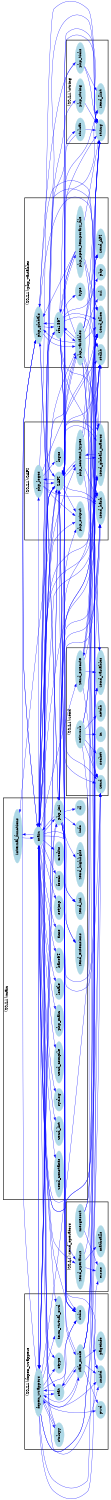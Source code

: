 /* ------------------------------------------------------------ */
/* created with bunch v3 */
/* Objective Function value = 1.0*/
/* ------------------------------------------------------------ */

digraph G {
size= "10,10";
rotate = 90;
subgraph cluster0 {
label = "(SS-L1):main";
color = black;
style = bold;

"internal_functions"[label="internal_functions",shape=ellipse,color=lightblue,fontcolor=black,style=filled];
"zend_constants"[label="zend_constants",shape=ellipse,color=lightblue,fontcolor=black,style=filled];
"zend_list"[label="zend_list",shape=ellipse,color=lightblue,fontcolor=black,style=filled];
"syslog"[label="syslog",shape=ellipse,color=lightblue,fontcolor=black,style=filled];
"zend_compile"[label="zend_compile",shape=ellipse,color=lightblue,fontcolor=black,style=filled];
"php_main"[label="php_main",shape=ellipse,color=lightblue,fontcolor=black,style=filled];
"locale"[label="locale",shape=ellipse,color=lightblue,fontcolor=black,style=filled];
"main"[label="main",shape=ellipse,color=lightblue,fontcolor=black,style=filled];
"base64"[label="base64",shape=ellipse,color=lightblue,fontcolor=black,style=filled];
"time"[label="time",shape=ellipse,color=lightblue,fontcolor=black,style=filled];
"setjmp"[label="setjmp",shape=ellipse,color=lightblue,fontcolor=black,style=filled];
"fsock"[label="fsock",shape=ellipse,color=lightblue,fontcolor=black,style=filled];
"credits"[label="credits",shape=ellipse,color=lightblue,fontcolor=black,style=filled];
"dl"[label="dl",shape=ellipse,color=lightblue,fontcolor=black,style=filled];
"zend_extensions"[label="zend_extensions",shape=ellipse,color=lightblue,fontcolor=black,style=filled];
"zend_highlight"[label="zend_highlight",shape=ellipse,color=lightblue,fontcolor=black,style=filled];
"zend_ini"[label="zend_ini",shape=ellipse,color=lightblue,fontcolor=black,style=filled];
"php_ini"[label="php_ini",shape=ellipse,color=lightblue,fontcolor=black,style=filled];
"info"[label="info",shape=ellipse,color=lightblue,fontcolor=black,style=filled];
}
subgraph cluster1 {
label = "(SS-L1):fopen_wrappers";
color = black;
style = bold;

"ctype"[label="ctype",shape=ellipse,color=lightblue,fontcolor=black,style=filled];
"fopen_wrappers"[label="fopen_wrappers",shape=ellipse,color=lightblue,fontcolor=black,style=filled];
"tsrm_virtual_cwd"[label="tsrm_virtual_cwd",shape=ellipse,color=lightblue,fontcolor=black,style=filled];
"strlcpy"[label="strlcpy",shape=ellipse,color=lightblue,fontcolor=black,style=filled];
"stat"[label="stat",shape=ellipse,color=lightblue,fontcolor=black,style=filled];
"stdio"[label="stdio",shape=ellipse,color=lightblue,fontcolor=black,style=filled];
"pageinfo"[label="pageinfo",shape=ellipse,color=lightblue,fontcolor=black,style=filled];
"safe_mode"[label="safe_mode",shape=ellipse,color=lightblue,fontcolor=black,style=filled];
"unistd"[label="unistd",shape=ellipse,color=lightblue,fontcolor=black,style=filled];
"pwd"[label="pwd",shape=ellipse,color=lightblue,fontcolor=black,style=filled];
}
subgraph cluster2 {
label = "(SS-L1):zend";
color = black;
style = bold;

"netdb"[label="netdb",shape=ellipse,color=lightblue,fontcolor=black,style=filled];
"network"[label="network",shape=ellipse,color=lightblue,fontcolor=black,style=filled];
"socket"[label="socket",shape=ellipse,color=lightblue,fontcolor=black,style=filled];
"in"[label="in",shape=ellipse,color=lightblue,fontcolor=black,style=filled];
"zend_variables"[label="zend_variables",shape=ellipse,color=lightblue,fontcolor=black,style=filled];
"zend_execute"[label="zend_execute",shape=ellipse,color=lightblue,fontcolor=black,style=filled];
"zend"[label="zend",shape=ellipse,color=lightblue,fontcolor=black,style=filled];
}
subgraph cluster3 {
label = "(SS-L1):zend_operators";
color = black;
style = bold;

"mathcalls"[label="mathcalls",shape=ellipse,color=lightblue,fontcolor=black,style=filled];
"zend_operators"[label="zend_operators",shape=ellipse,color=lightblue,fontcolor=black,style=filled];
"errno"[label="errno",shape=ellipse,color=lightblue,fontcolor=black,style=filled];
"mergesort"[label="mergesort",shape=ellipse,color=lightblue,fontcolor=black,style=filled];
}
subgraph cluster4 {
label = "(SS-L1):SAPI";
color = black;
style = bold;

"logos"[label="logos",shape=ellipse,color=lightblue,fontcolor=black,style=filled];
"php_output"[label="php_output",shape=ellipse,color=lightblue,fontcolor=black,style=filled];
"php_logos"[label="php_logos",shape=ellipse,color=lightblue,fontcolor=black,style=filled];
"php_content_types"[label="php_content_types",shape=ellipse,color=lightblue,fontcolor=black,style=filled];
"SAPI"[label="SAPI",shape=ellipse,color=lightblue,fontcolor=black,style=filled];
"zend_globals_macros"[label="zend_globals_macros",shape=ellipse,color=lightblue,fontcolor=black,style=filled];
"zend_hash"[label="zend_hash",shape=ellipse,color=lightblue,fontcolor=black,style=filled];
}
subgraph cluster5 {
label = "(SS-L1):string";
color = black;
style = bold;

"strlcat"[label="strlcat",shape=ellipse,color=lightblue,fontcolor=black,style=filled];
"php_string"[label="php_string",shape=ellipse,color=lightblue,fontcolor=black,style=filled];
"string"[label="string",shape=ellipse,color=lightblue,fontcolor=black,style=filled];
"zend_llist"[label="zend_llist",shape=ellipse,color=lightblue,fontcolor=black,style=filled];
"php_ticks"[label="php_ticks",shape=ellipse,color=lightblue,fontcolor=black,style=filled];
}
subgraph cluster6 {
label = "(SS-L1):php_variables";
color = black;
style = bold;

"zend_alloc"[label="zend_alloc",shape=ellipse,color=lightblue,fontcolor=black,style=filled];
"php_globals"[label="php_globals",shape=ellipse,color=lightblue,fontcolor=black,style=filled];
"rfc1867"[label="rfc1867",shape=ellipse,color=lightblue,fontcolor=black,style=filled];
"type"[label="type",shape=ellipse,color=lightblue,fontcolor=black,style=filled];
"stdlib"[label="stdlib",shape=ellipse,color=lightblue,fontcolor=black,style=filled];
"php_open_temporary_file"[label="php_open_temporary_file",shape=ellipse,color=lightblue,fontcolor=black,style=filled];
"php"[label="php",shape=ellipse,color=lightblue,fontcolor=black,style=filled];
"url"[label="url",shape=ellipse,color=lightblue,fontcolor=black,style=filled];
"zend_API"[label="zend_API",shape=ellipse,color=lightblue,fontcolor=black,style=filled];
"php_variables"[label="php_variables",shape=ellipse,color=lightblue,fontcolor=black,style=filled];
}
"strlcpy" -> "SAPI" [color=blue,font=6];
"strlcpy" -> "fopen_wrappers" [color=blue,font=6];
"mergesort" -> "string" [color=blue,font=6];
"mergesort" -> "errno" [color=blue,font=6];
"mergesort" -> "stdlib" [color=blue,font=6];
"main" -> "fsock" [color=blue,font=6];
"main" -> "zend_ini" [color=blue,font=6];
"main" -> "php_output" [color=blue,font=6];
"main" -> "zend_globals_macros" [color=blue,font=6];
"main" -> "php_content_types" [color=blue,font=6];
"main" -> "stdio" [color=blue,font=6];
"main" -> "php_ini" [color=blue,font=6];
"main" -> "unistd" [color=blue,font=6];
"main" -> "zend_list" [color=blue,font=6];
"main" -> "zend_constants" [color=blue,font=6];
"main" -> "zend_alloc" [color=blue,font=6];
"main" -> "string" [color=blue,font=6];
"main" -> "credits" [color=blue,font=6];
"main" -> "setjmp" [color=blue,font=6];
"main" -> "base64" [color=blue,font=6];
"main" -> "zend_operators" [color=blue,font=6];
"main" -> "zend" [color=blue,font=6];
"main" -> "zend_execute" [color=blue,font=6];
"main" -> "locale" [color=blue,font=6];
"main" -> "php_variables" [color=blue,font=6];
"main" -> "zend_hash" [color=blue,font=6];
"main" -> "zend_extensions" [color=blue,font=6];
"main" -> "syslog" [color=blue,font=6];
"main" -> "SAPI" [color=blue,font=6];
"main" -> "internal_functions" [color=blue,font=6];
"main" -> "zend_variables" [color=blue,font=6];
"main" -> "zend_API" [color=blue,font=6];
"main" -> "php_logos" [color=blue,font=6];
"main" -> "php_globals" [color=blue,font=6];
"main" -> "time" [color=blue,font=6];
"main" -> "stdlib" [color=blue,font=6];
"main" -> "fopen_wrappers" [color=blue,font=6];
"main" -> "php_main" [color=blue,font=6];
"main" -> "php_ticks" [color=blue,font=6];
"main" -> "zend_compile" [color=blue,font=6];
"main" -> "tsrm_virtual_cwd" [color=blue,font=6];
"zend_globals_macros" -> "main" [color=blue,font=6];
"zend_globals_macros" -> "php_content_types" [color=blue,font=6];
"zend_globals_macros" -> "stdlib" [color=blue,font=6];
"zend_globals_macros" -> "SAPI" [color=blue,font=6];
"zend_globals_macros" -> "zend_execute" [color=blue,font=6];
"php_content_types" -> "zend_variables" [color=blue,font=6];
"php_content_types" -> "string" [color=blue,font=6];
"php_content_types" -> "zend_alloc" [color=blue,font=6];
"php_content_types" -> "SAPI" [color=blue,font=6];
"php_content_types" -> "zend_globals_macros" [color=blue,font=6];
"php_content_types" -> "zend_hash" [color=blue,font=6];
"php_ini" -> "string" [color=blue,font=6];
"php_ini" -> "zend_globals_macros" [color=blue,font=6];
"php_ini" -> "php_output" [color=blue,font=6];
"php_ini" -> "main" [color=blue,font=6];
"php_ini" -> "zend_extensions" [color=blue,font=6];
"php_ini" -> "zend" [color=blue,font=6];
"php_ini" -> "zend_operators" [color=blue,font=6];
"php_ini" -> "zend_alloc" [color=blue,font=6];
"php_ini" -> "php_globals" [color=blue,font=6];
"php_ini" -> "zend_ini" [color=blue,font=6];
"php_ini" -> "zend_llist" [color=blue,font=6];
"php_ini" -> "fopen_wrappers" [color=blue,font=6];
"php_ini" -> "dl" [color=blue,font=6];
"php_ini" -> "info" [color=blue,font=6];
"php_ini" -> "zend_highlight" [color=blue,font=6];
"php_ini" -> "zend_hash" [color=blue,font=6];
"php_ini" -> "stdio" [color=blue,font=6];
"php_ini" -> "stdlib" [color=blue,font=6];
"php_ini" -> "zend_variables" [color=blue,font=6];
"safe_mode" -> "unistd" [color=blue,font=6];
"safe_mode" -> "zend_hash" [color=blue,font=6];
"safe_mode" -> "zend_alloc" [color=blue,font=6];
"safe_mode" -> "fopen_wrappers" [color=blue,font=6];
"safe_mode" -> "stat" [color=blue,font=6];
"safe_mode" -> "SAPI" [color=blue,font=6];
"safe_mode" -> "zend" [color=blue,font=6];
"safe_mode" -> "string" [color=blue,font=6];
"safe_mode" -> "pageinfo" [color=blue,font=6];
"safe_mode" -> "pwd" [color=blue,font=6];
"rfc1867" -> "php_globals" [color=blue,font=6];
"rfc1867" -> "stdio" [color=blue,font=6];
"rfc1867" -> "unistd" [color=blue,font=6];
"rfc1867" -> "zend_hash" [color=blue,font=6];
"rfc1867" -> "zend_API" [color=blue,font=6];
"rfc1867" -> "zend_alloc" [color=blue,font=6];
"rfc1867" -> "php_variables" [color=blue,font=6];
"rfc1867" -> "SAPI" [color=blue,font=6];
"rfc1867" -> "zend" [color=blue,font=6];
"rfc1867" -> "string" [color=blue,font=6];
"rfc1867" -> "type" [color=blue,font=6];
"rfc1867" -> "stdlib" [color=blue,font=6];
"rfc1867" -> "zend_globals_macros" [color=blue,font=6];
"rfc1867" -> "php_open_temporary_file" [color=blue,font=6];
"network" -> "in" [color=blue,font=6];
"network" -> "unistd" [color=blue,font=6];
"network" -> "socket" [color=blue,font=6];
"network" -> "string" [color=blue,font=6];
"network" -> "zend_alloc" [color=blue,font=6];
"network" -> "netdb" [color=blue,font=6];
"network" -> "zend" [color=blue,font=6];
"zend_operators" -> "errno" [color=blue,font=6];
"zend_operators" -> "stdlib" [color=blue,font=6];
"zend_operators" -> "mathcalls" [color=blue,font=6];
"zend_execute" -> "zend_variables" [color=blue,font=6];
"zend_execute" -> "zend_alloc" [color=blue,font=6];
"zend_execute" -> "zend_globals_macros" [color=blue,font=6];
"zend_execute" -> "zend" [color=blue,font=6];
"zend_execute" -> "zend_hash" [color=blue,font=6];
"php_variables" -> "php_globals" [color=blue,font=6];
"php_variables" -> "url" [color=blue,font=6];
"php_variables" -> "zend_hash" [color=blue,font=6];
"php_variables" -> "php" [color=blue,font=6];
"php_variables" -> "zend_API" [color=blue,font=6];
"php_variables" -> "zend_alloc" [color=blue,font=6];
"php_variables" -> "main" [color=blue,font=6];
"php_variables" -> "SAPI" [color=blue,font=6];
"php_variables" -> "string" [color=blue,font=6];
"php_variables" -> "zend" [color=blue,font=6];
"php_variables" -> "rfc1867" [color=blue,font=6];
"php_variables" -> "zend_globals_macros" [color=blue,font=6];
"php_variables" -> "php_string" [color=blue,font=6];
"php_variables" -> "zend_variables" [color=blue,font=6];
"php_open_temporary_file" -> "rfc1867" [color=blue,font=6];
"php_open_temporary_file" -> "string" [color=blue,font=6];
"php_open_temporary_file" -> "zend_alloc" [color=blue,font=6];
"php_open_temporary_file" -> "stdlib" [color=blue,font=6];
"php_open_temporary_file" -> "stdio" [color=blue,font=6];
"php_open_temporary_file" -> "php_globals" [color=blue,font=6];
"SAPI" -> "string" [color=blue,font=6];
"SAPI" -> "zend_globals_macros" [color=blue,font=6];
"SAPI" -> "php_output" [color=blue,font=6];
"SAPI" -> "rfc1867" [color=blue,font=6];
"SAPI" -> "ctype" [color=blue,font=6];
"SAPI" -> "main" [color=blue,font=6];
"SAPI" -> "zend" [color=blue,font=6];
"SAPI" -> "php_content_types" [color=blue,font=6];
"SAPI" -> "php_variables" [color=blue,font=6];
"SAPI" -> "zend_alloc" [color=blue,font=6];
"SAPI" -> "strlcat" [color=blue,font=6];
"SAPI" -> "zend_llist" [color=blue,font=6];
"SAPI" -> "safe_mode" [color=blue,font=6];
"SAPI" -> "fopen_wrappers" [color=blue,font=6];
"SAPI" -> "php_logos" [color=blue,font=6];
"SAPI" -> "internal_functions" [color=blue,font=6];
"SAPI" -> "stat" [color=blue,font=6];
"SAPI" -> "zend_hash" [color=blue,font=6];
"SAPI" -> "stdio" [color=blue,font=6];
"SAPI" -> "stdlib" [color=blue,font=6];
"internal_functions" -> "main" [color=blue,font=6];
"php_logos" -> "string" [color=blue,font=6];
"php_logos" -> "stdlib" [color=blue,font=6];
"php_logos" -> "php_output" [color=blue,font=6];
"php_logos" -> "SAPI" [color=blue,font=6];
"php_logos" -> "logos" [color=blue,font=6];
"php_logos" -> "zend_hash" [color=blue,font=6];
"php_globals" -> "main" [color=blue,font=6];
"php_globals" -> "rfc1867" [color=blue,font=6];
"php_globals" -> "php_variables" [color=blue,font=6];
"php_globals" -> "zend_alloc" [color=blue,font=6];
"php_globals" -> "zend_globals_macros" [color=blue,font=6];
"php_globals" -> "php_ini" [color=blue,font=6];
"php_string" -> "string" [color=blue,font=6];
"fopen_wrappers" -> "string" [color=blue,font=6];
"fopen_wrappers" -> "php_ini" [color=blue,font=6];
"fopen_wrappers" -> "ctype" [color=blue,font=6];
"fopen_wrappers" -> "main" [color=blue,font=6];
"fopen_wrappers" -> "pwd" [color=blue,font=6];
"fopen_wrappers" -> "zend" [color=blue,font=6];
"fopen_wrappers" -> "zend_alloc" [color=blue,font=6];
"fopen_wrappers" -> "errno" [color=blue,font=6];
"fopen_wrappers" -> "php_globals" [color=blue,font=6];
"fopen_wrappers" -> "strlcpy" [color=blue,font=6];
"fopen_wrappers" -> "safe_mode" [color=blue,font=6];
"fopen_wrappers" -> "tsrm_virtual_cwd" [color=blue,font=6];
"fopen_wrappers" -> "stat" [color=blue,font=6];
"fopen_wrappers" -> "unistd" [color=blue,font=6];
"fopen_wrappers" -> "zend_hash" [color=blue,font=6];
"fopen_wrappers" -> "stdio" [color=blue,font=6];
"fopen_wrappers" -> "SAPI" [color=blue,font=6];
"fopen_wrappers" -> "stdlib" [color=blue,font=6];
"stat" -> "safe_mode" [color=blue,font=6];
"stat" -> "SAPI" [color=blue,font=6];
"stat" -> "stdio" [color=blue,font=6];
"stat" -> "fopen_wrappers" [color=blue,font=6];
"php_ticks" -> "string" [color=blue,font=6];
"php_ticks" -> "zend_llist" [color=blue,font=6];
"php_ticks" -> "php_globals" [color=blue,font=6];
"strlcat" -> "string" [color=blue,font=6];
"strlcat" -> "SAPI" [color=blue,font=6];
}
